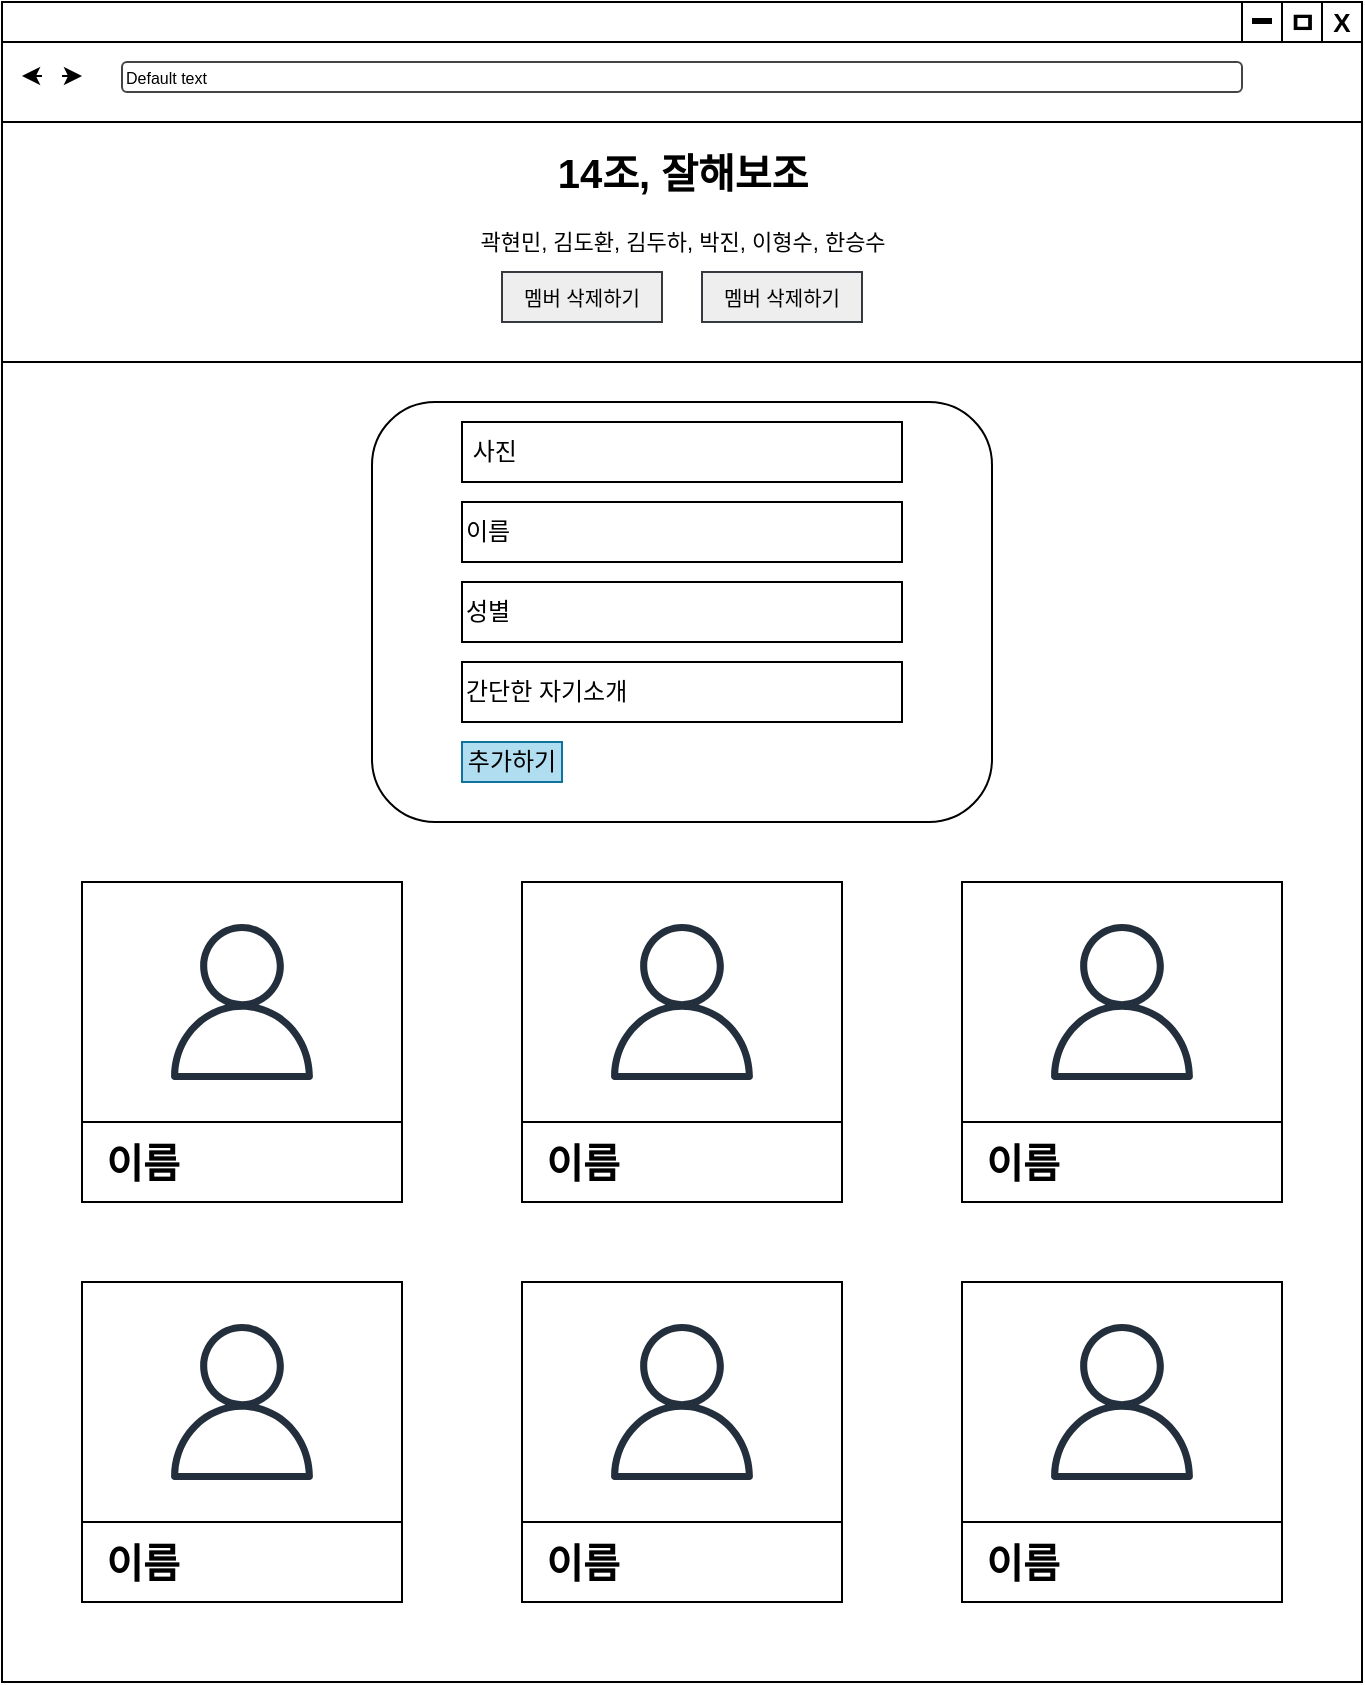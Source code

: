 <mxfile version="26.2.9">
  <diagram name="페이지-1" id="TfpnI85vyB6fNY1MPC4h">
    <mxGraphModel dx="1426" dy="766" grid="1" gridSize="10" guides="1" tooltips="1" connect="1" arrows="1" fold="1" page="1" pageScale="1" pageWidth="827" pageHeight="1169" math="0" shadow="0">
      <root>
        <mxCell id="0" />
        <mxCell id="1" parent="0" />
        <mxCell id="UKUCSULhMM2xUb-GKfbj-1" value="" style="swimlane;startSize=0;" vertex="1" parent="1">
          <mxGeometry x="40" y="120" width="680" height="840" as="geometry" />
        </mxCell>
        <mxCell id="UKUCSULhMM2xUb-GKfbj-3" value="" style="rounded=0;whiteSpace=wrap;html=1;" vertex="1" parent="UKUCSULhMM2xUb-GKfbj-1">
          <mxGeometry width="680" height="20" as="geometry" />
        </mxCell>
        <mxCell id="UKUCSULhMM2xUb-GKfbj-4" value="&lt;b&gt;&lt;font style=&quot;font-size: 13px;&quot;&gt;X&lt;/font&gt;&lt;/b&gt;" style="whiteSpace=wrap;html=1;aspect=fixed;" vertex="1" parent="UKUCSULhMM2xUb-GKfbj-1">
          <mxGeometry x="660" width="20" height="20" as="geometry" />
        </mxCell>
        <mxCell id="UKUCSULhMM2xUb-GKfbj-5" value="&lt;b&gt;&lt;font style=&quot;font-size: 15px;&quot;&gt;ㅁ&lt;/font&gt;&lt;/b&gt;" style="whiteSpace=wrap;html=1;aspect=fixed;strokeWidth=1;" vertex="1" parent="UKUCSULhMM2xUb-GKfbj-1">
          <mxGeometry x="640" width="20" height="20" as="geometry" />
        </mxCell>
        <mxCell id="UKUCSULhMM2xUb-GKfbj-6" value="" style="whiteSpace=wrap;html=1;aspect=fixed;" vertex="1" parent="UKUCSULhMM2xUb-GKfbj-1">
          <mxGeometry x="620" width="20" height="20" as="geometry" />
        </mxCell>
        <mxCell id="UKUCSULhMM2xUb-GKfbj-8" value="" style="endArrow=none;html=1;rounded=0;strokeWidth=3;" edge="1" parent="UKUCSULhMM2xUb-GKfbj-1">
          <mxGeometry width="50" height="50" relative="1" as="geometry">
            <mxPoint x="625" y="9.5" as="sourcePoint" />
            <mxPoint x="635" y="9.5" as="targetPoint" />
          </mxGeometry>
        </mxCell>
        <mxCell id="UKUCSULhMM2xUb-GKfbj-9" value="" style="rounded=0;whiteSpace=wrap;html=1;" vertex="1" parent="UKUCSULhMM2xUb-GKfbj-1">
          <mxGeometry y="20" width="680" height="40" as="geometry" />
        </mxCell>
        <mxCell id="UKUCSULhMM2xUb-GKfbj-10" value="Default text" style="strokeWidth=1;html=1;shadow=0;dashed=0;shape=mxgraph.ios.iTextInput;strokeColor=#444444;buttonText=;fontSize=8;whiteSpace=wrap;align=left;" vertex="1" parent="UKUCSULhMM2xUb-GKfbj-1">
          <mxGeometry x="60" y="30" width="560" height="15" as="geometry" />
        </mxCell>
        <mxCell id="UKUCSULhMM2xUb-GKfbj-13" value="" style="endArrow=classic;html=1;rounded=0;" edge="1" parent="UKUCSULhMM2xUb-GKfbj-1">
          <mxGeometry width="50" height="50" relative="1" as="geometry">
            <mxPoint x="20" y="37" as="sourcePoint" />
            <mxPoint x="10" y="37" as="targetPoint" />
          </mxGeometry>
        </mxCell>
        <mxCell id="UKUCSULhMM2xUb-GKfbj-17" value="" style="endArrow=classic;html=1;rounded=0;" edge="1" parent="UKUCSULhMM2xUb-GKfbj-1">
          <mxGeometry width="50" height="50" relative="1" as="geometry">
            <mxPoint x="30" y="37" as="sourcePoint" />
            <mxPoint x="40" y="37" as="targetPoint" />
          </mxGeometry>
        </mxCell>
        <mxCell id="UKUCSULhMM2xUb-GKfbj-26" value="" style="rounded=0;whiteSpace=wrap;html=1;" vertex="1" parent="UKUCSULhMM2xUb-GKfbj-1">
          <mxGeometry y="60" width="680" height="120" as="geometry" />
        </mxCell>
        <mxCell id="UKUCSULhMM2xUb-GKfbj-27" value="14조, 잘해보조" style="text;html=1;align=center;verticalAlign=middle;resizable=0;points=[];autosize=1;strokeColor=none;fillColor=none;fontSize=20;fontStyle=1" vertex="1" parent="UKUCSULhMM2xUb-GKfbj-1">
          <mxGeometry x="265" y="65" width="150" height="40" as="geometry" />
        </mxCell>
        <mxCell id="UKUCSULhMM2xUb-GKfbj-28" value="곽현민, 김도환, 김두하, 박진, 이형수, 한승수" style="text;html=1;align=center;verticalAlign=middle;resizable=0;points=[];autosize=1;strokeColor=none;fillColor=none;fontSize=11;" vertex="1" parent="UKUCSULhMM2xUb-GKfbj-1">
          <mxGeometry x="225" y="105" width="230" height="30" as="geometry" />
        </mxCell>
        <mxCell id="UKUCSULhMM2xUb-GKfbj-30" value="멤버 삭제하기" style="rounded=0;whiteSpace=wrap;html=1;fontSize=10;fillColor=#eeeeee;strokeColor=#36393d;" vertex="1" parent="UKUCSULhMM2xUb-GKfbj-1">
          <mxGeometry x="350" y="135" width="80" height="25" as="geometry" />
        </mxCell>
        <mxCell id="UKUCSULhMM2xUb-GKfbj-32" value="멤버 삭제하기" style="rounded=0;whiteSpace=wrap;html=1;fontSize=10;fillColor=#eeeeee;strokeColor=#36393d;" vertex="1" parent="UKUCSULhMM2xUb-GKfbj-1">
          <mxGeometry x="250" y="135" width="80" height="25" as="geometry" />
        </mxCell>
        <mxCell id="UKUCSULhMM2xUb-GKfbj-34" value="" style="rounded=1;whiteSpace=wrap;html=1;" vertex="1" parent="UKUCSULhMM2xUb-GKfbj-1">
          <mxGeometry x="185" y="200" width="310" height="210" as="geometry" />
        </mxCell>
        <mxCell id="UKUCSULhMM2xUb-GKfbj-35" value="&amp;nbsp;사진" style="rounded=0;whiteSpace=wrap;html=1;align=left;" vertex="1" parent="UKUCSULhMM2xUb-GKfbj-1">
          <mxGeometry x="230" y="210" width="220" height="30" as="geometry" />
        </mxCell>
        <mxCell id="UKUCSULhMM2xUb-GKfbj-36" value="이름" style="rounded=0;whiteSpace=wrap;html=1;align=left;" vertex="1" parent="UKUCSULhMM2xUb-GKfbj-1">
          <mxGeometry x="230" y="250" width="220" height="30" as="geometry" />
        </mxCell>
        <mxCell id="UKUCSULhMM2xUb-GKfbj-37" value="성별" style="rounded=0;whiteSpace=wrap;html=1;align=left;" vertex="1" parent="UKUCSULhMM2xUb-GKfbj-1">
          <mxGeometry x="230" y="290" width="220" height="30" as="geometry" />
        </mxCell>
        <mxCell id="UKUCSULhMM2xUb-GKfbj-38" value="간단한 자기소개" style="rounded=0;whiteSpace=wrap;html=1;align=left;" vertex="1" parent="UKUCSULhMM2xUb-GKfbj-1">
          <mxGeometry x="230" y="330" width="220" height="30" as="geometry" />
        </mxCell>
        <mxCell id="UKUCSULhMM2xUb-GKfbj-39" value="추가하기" style="rounded=0;whiteSpace=wrap;html=1;fillColor=#b1ddf0;strokeColor=#10739e;" vertex="1" parent="UKUCSULhMM2xUb-GKfbj-1">
          <mxGeometry x="230" y="370" width="50" height="20" as="geometry" />
        </mxCell>
        <mxCell id="UKUCSULhMM2xUb-GKfbj-40" value="" style="rounded=0;whiteSpace=wrap;html=1;" vertex="1" parent="UKUCSULhMM2xUb-GKfbj-1">
          <mxGeometry x="40" y="440" width="160" height="160" as="geometry" />
        </mxCell>
        <mxCell id="UKUCSULhMM2xUb-GKfbj-68" value="" style="rounded=0;whiteSpace=wrap;html=1;" vertex="1" parent="UKUCSULhMM2xUb-GKfbj-1">
          <mxGeometry x="40" y="440" width="160" height="120" as="geometry" />
        </mxCell>
        <mxCell id="UKUCSULhMM2xUb-GKfbj-79" value="" style="sketch=0;outlineConnect=0;fontColor=#232F3E;gradientColor=none;fillColor=#232F3D;strokeColor=none;dashed=0;verticalLabelPosition=bottom;verticalAlign=top;align=center;html=1;fontSize=12;fontStyle=0;aspect=fixed;pointerEvents=1;shape=mxgraph.aws4.user;" vertex="1" parent="UKUCSULhMM2xUb-GKfbj-1">
          <mxGeometry x="81" y="461" width="78" height="78" as="geometry" />
        </mxCell>
        <mxCell id="UKUCSULhMM2xUb-GKfbj-98" value="이름" style="text;html=1;align=center;verticalAlign=middle;resizable=0;points=[];autosize=1;strokeColor=none;fillColor=none;fontSize=20;fontStyle=1" vertex="1" parent="UKUCSULhMM2xUb-GKfbj-1">
          <mxGeometry x="40" y="560" width="60" height="40" as="geometry" />
        </mxCell>
        <mxCell id="UKUCSULhMM2xUb-GKfbj-103" value="" style="rounded=0;whiteSpace=wrap;html=1;" vertex="1" parent="UKUCSULhMM2xUb-GKfbj-1">
          <mxGeometry x="260" y="440" width="160" height="160" as="geometry" />
        </mxCell>
        <mxCell id="UKUCSULhMM2xUb-GKfbj-104" value="" style="rounded=0;whiteSpace=wrap;html=1;" vertex="1" parent="UKUCSULhMM2xUb-GKfbj-1">
          <mxGeometry x="260" y="440" width="160" height="120" as="geometry" />
        </mxCell>
        <mxCell id="UKUCSULhMM2xUb-GKfbj-105" value="" style="sketch=0;outlineConnect=0;fontColor=#232F3E;gradientColor=none;fillColor=#232F3D;strokeColor=none;dashed=0;verticalLabelPosition=bottom;verticalAlign=top;align=center;html=1;fontSize=12;fontStyle=0;aspect=fixed;pointerEvents=1;shape=mxgraph.aws4.user;" vertex="1" parent="UKUCSULhMM2xUb-GKfbj-1">
          <mxGeometry x="301" y="461" width="78" height="78" as="geometry" />
        </mxCell>
        <mxCell id="UKUCSULhMM2xUb-GKfbj-106" value="이름" style="text;html=1;align=center;verticalAlign=middle;resizable=0;points=[];autosize=1;strokeColor=none;fillColor=none;fontSize=20;fontStyle=1" vertex="1" parent="UKUCSULhMM2xUb-GKfbj-1">
          <mxGeometry x="260" y="560" width="60" height="40" as="geometry" />
        </mxCell>
        <mxCell id="UKUCSULhMM2xUb-GKfbj-107" value="" style="rounded=0;whiteSpace=wrap;html=1;" vertex="1" parent="UKUCSULhMM2xUb-GKfbj-1">
          <mxGeometry x="480" y="440" width="160" height="160" as="geometry" />
        </mxCell>
        <mxCell id="UKUCSULhMM2xUb-GKfbj-108" value="" style="rounded=0;whiteSpace=wrap;html=1;" vertex="1" parent="UKUCSULhMM2xUb-GKfbj-1">
          <mxGeometry x="480" y="440" width="160" height="120" as="geometry" />
        </mxCell>
        <mxCell id="UKUCSULhMM2xUb-GKfbj-109" value="" style="sketch=0;outlineConnect=0;fontColor=#232F3E;gradientColor=none;fillColor=#232F3D;strokeColor=none;dashed=0;verticalLabelPosition=bottom;verticalAlign=top;align=center;html=1;fontSize=12;fontStyle=0;aspect=fixed;pointerEvents=1;shape=mxgraph.aws4.user;" vertex="1" parent="UKUCSULhMM2xUb-GKfbj-1">
          <mxGeometry x="521" y="461" width="78" height="78" as="geometry" />
        </mxCell>
        <mxCell id="UKUCSULhMM2xUb-GKfbj-110" value="이름" style="text;html=1;align=center;verticalAlign=middle;resizable=0;points=[];autosize=1;strokeColor=none;fillColor=none;fontSize=20;fontStyle=1" vertex="1" parent="UKUCSULhMM2xUb-GKfbj-1">
          <mxGeometry x="480" y="560" width="60" height="40" as="geometry" />
        </mxCell>
        <mxCell id="UKUCSULhMM2xUb-GKfbj-111" value="" style="rounded=0;whiteSpace=wrap;html=1;" vertex="1" parent="UKUCSULhMM2xUb-GKfbj-1">
          <mxGeometry x="40" y="640" width="160" height="160" as="geometry" />
        </mxCell>
        <mxCell id="UKUCSULhMM2xUb-GKfbj-112" value="" style="rounded=0;whiteSpace=wrap;html=1;" vertex="1" parent="UKUCSULhMM2xUb-GKfbj-1">
          <mxGeometry x="40" y="640" width="160" height="120" as="geometry" />
        </mxCell>
        <mxCell id="UKUCSULhMM2xUb-GKfbj-113" value="" style="sketch=0;outlineConnect=0;fontColor=#232F3E;gradientColor=none;fillColor=#232F3D;strokeColor=none;dashed=0;verticalLabelPosition=bottom;verticalAlign=top;align=center;html=1;fontSize=12;fontStyle=0;aspect=fixed;pointerEvents=1;shape=mxgraph.aws4.user;" vertex="1" parent="UKUCSULhMM2xUb-GKfbj-1">
          <mxGeometry x="81" y="661" width="78" height="78" as="geometry" />
        </mxCell>
        <mxCell id="UKUCSULhMM2xUb-GKfbj-114" value="이름" style="text;html=1;align=center;verticalAlign=middle;resizable=0;points=[];autosize=1;strokeColor=none;fillColor=none;fontSize=20;fontStyle=1" vertex="1" parent="UKUCSULhMM2xUb-GKfbj-1">
          <mxGeometry x="40" y="760" width="60" height="40" as="geometry" />
        </mxCell>
        <mxCell id="UKUCSULhMM2xUb-GKfbj-115" value="" style="rounded=0;whiteSpace=wrap;html=1;" vertex="1" parent="UKUCSULhMM2xUb-GKfbj-1">
          <mxGeometry x="260" y="640" width="160" height="160" as="geometry" />
        </mxCell>
        <mxCell id="UKUCSULhMM2xUb-GKfbj-116" value="" style="rounded=0;whiteSpace=wrap;html=1;" vertex="1" parent="UKUCSULhMM2xUb-GKfbj-1">
          <mxGeometry x="260" y="640" width="160" height="120" as="geometry" />
        </mxCell>
        <mxCell id="UKUCSULhMM2xUb-GKfbj-117" value="" style="sketch=0;outlineConnect=0;fontColor=#232F3E;gradientColor=none;fillColor=#232F3D;strokeColor=none;dashed=0;verticalLabelPosition=bottom;verticalAlign=top;align=center;html=1;fontSize=12;fontStyle=0;aspect=fixed;pointerEvents=1;shape=mxgraph.aws4.user;" vertex="1" parent="UKUCSULhMM2xUb-GKfbj-1">
          <mxGeometry x="301" y="661" width="78" height="78" as="geometry" />
        </mxCell>
        <mxCell id="UKUCSULhMM2xUb-GKfbj-118" value="이름" style="text;html=1;align=center;verticalAlign=middle;resizable=0;points=[];autosize=1;strokeColor=none;fillColor=none;fontSize=20;fontStyle=1" vertex="1" parent="UKUCSULhMM2xUb-GKfbj-1">
          <mxGeometry x="260" y="760" width="60" height="40" as="geometry" />
        </mxCell>
        <mxCell id="UKUCSULhMM2xUb-GKfbj-119" value="" style="rounded=0;whiteSpace=wrap;html=1;" vertex="1" parent="UKUCSULhMM2xUb-GKfbj-1">
          <mxGeometry x="480" y="640" width="160" height="160" as="geometry" />
        </mxCell>
        <mxCell id="UKUCSULhMM2xUb-GKfbj-120" value="" style="rounded=0;whiteSpace=wrap;html=1;" vertex="1" parent="UKUCSULhMM2xUb-GKfbj-1">
          <mxGeometry x="480" y="640" width="160" height="120" as="geometry" />
        </mxCell>
        <mxCell id="UKUCSULhMM2xUb-GKfbj-121" value="" style="sketch=0;outlineConnect=0;fontColor=#232F3E;gradientColor=none;fillColor=#232F3D;strokeColor=none;dashed=0;verticalLabelPosition=bottom;verticalAlign=top;align=center;html=1;fontSize=12;fontStyle=0;aspect=fixed;pointerEvents=1;shape=mxgraph.aws4.user;" vertex="1" parent="UKUCSULhMM2xUb-GKfbj-1">
          <mxGeometry x="521" y="661" width="78" height="78" as="geometry" />
        </mxCell>
        <mxCell id="UKUCSULhMM2xUb-GKfbj-122" value="이름" style="text;html=1;align=center;verticalAlign=middle;resizable=0;points=[];autosize=1;strokeColor=none;fillColor=none;fontSize=20;fontStyle=1" vertex="1" parent="UKUCSULhMM2xUb-GKfbj-1">
          <mxGeometry x="480" y="760" width="60" height="40" as="geometry" />
        </mxCell>
      </root>
    </mxGraphModel>
  </diagram>
</mxfile>
